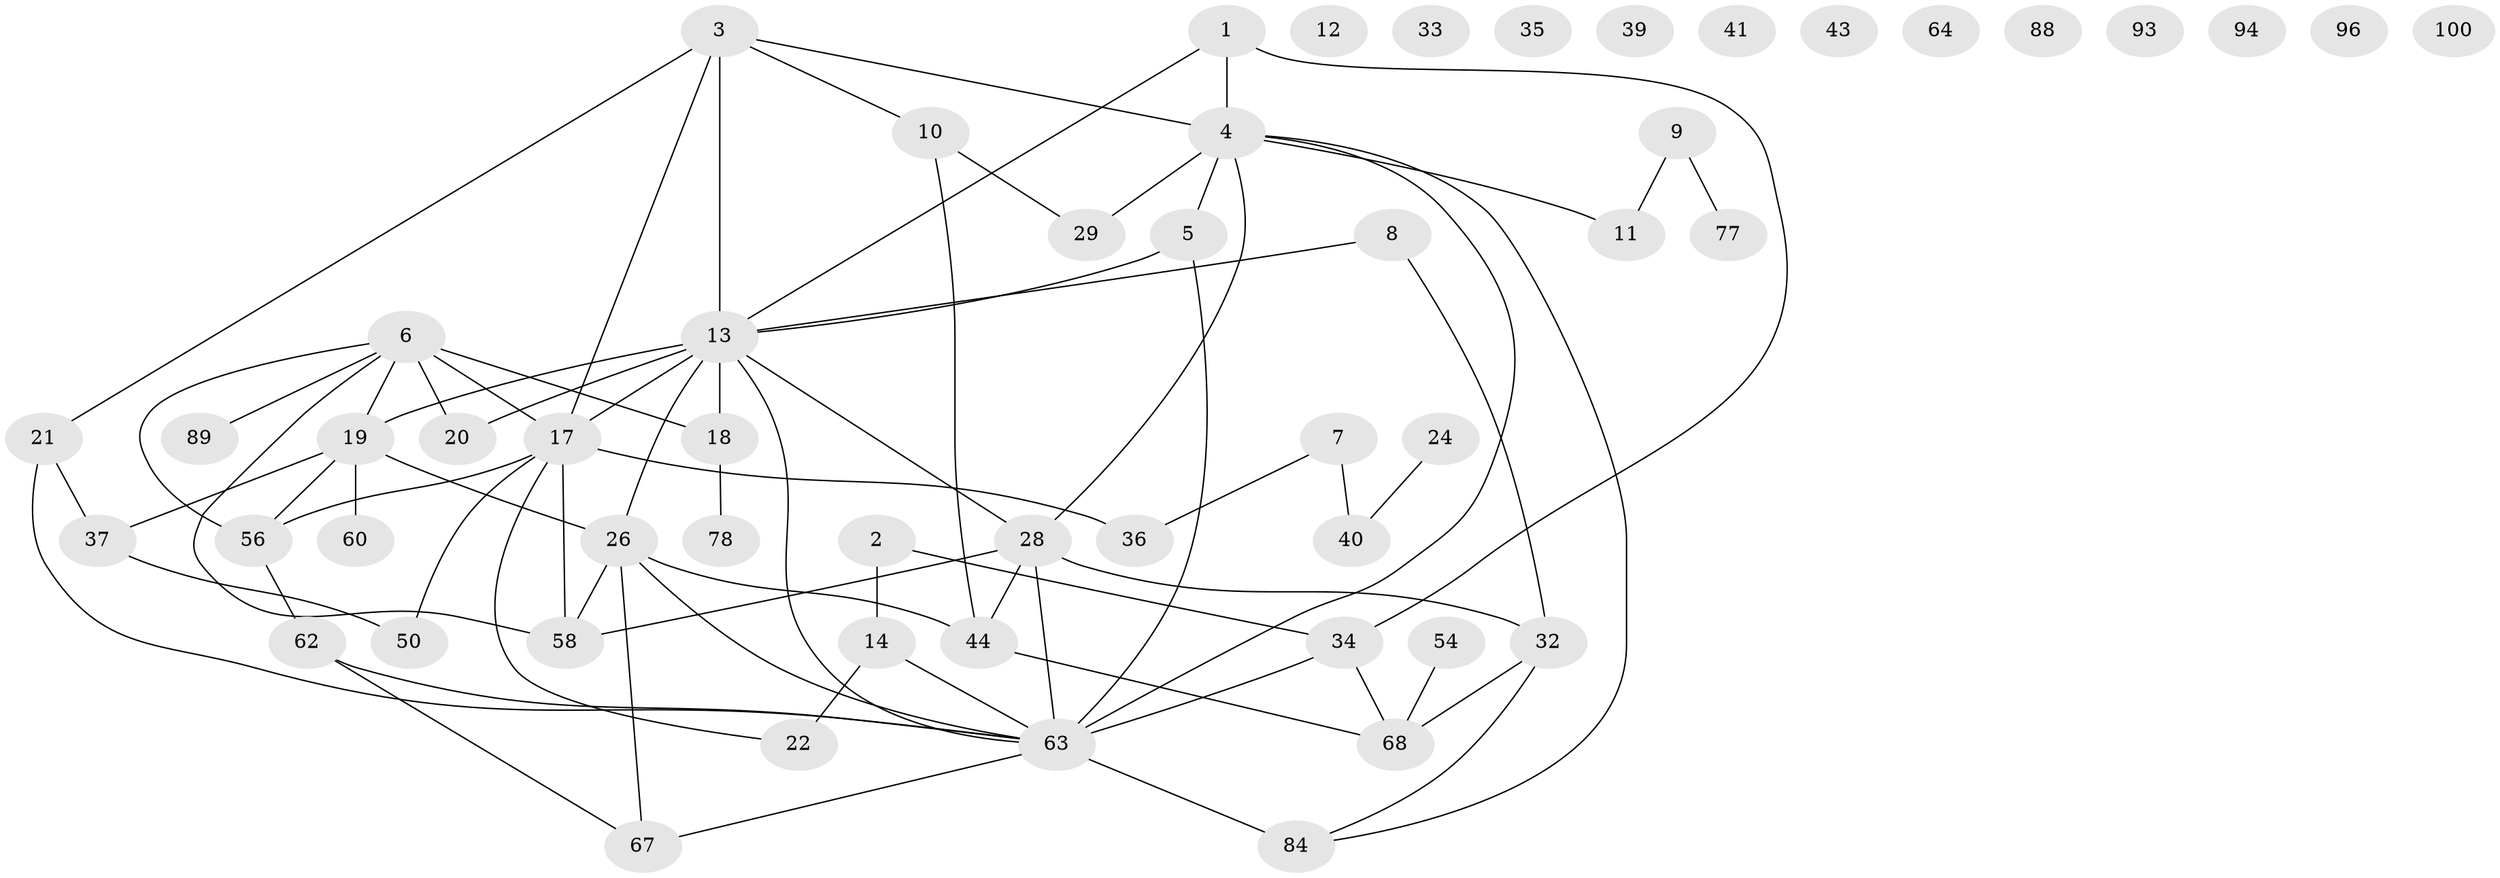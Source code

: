 // original degree distribution, {2: 0.24074074074074073, 1: 0.16666666666666666, 5: 0.05555555555555555, 3: 0.19444444444444445, 0: 0.10185185185185185, 6: 0.027777777777777776, 4: 0.2037037037037037, 7: 0.009259259259259259}
// Generated by graph-tools (version 1.1) at 2025/13/03/09/25 04:13:07]
// undirected, 54 vertices, 75 edges
graph export_dot {
graph [start="1"]
  node [color=gray90,style=filled];
  1 [super="+16"];
  2 [super="+65"];
  3 [super="+101+90+45+55"];
  4 [super="+107+72+38"];
  5 [super="+25"];
  6 [super="+97"];
  7 [super="+76"];
  8;
  9;
  10 [super="+51+98"];
  11 [super="+46"];
  12;
  13 [super="+15+80+70"];
  14 [super="+106"];
  17 [super="+85+42"];
  18;
  19 [super="+27"];
  20;
  21;
  22 [super="+48+23"];
  24;
  26 [super="+52"];
  28 [super="+30+69"];
  29;
  32 [super="+75"];
  33;
  34 [super="+47"];
  35;
  36 [super="+61"];
  37 [super="+79"];
  39 [super="+95"];
  40 [super="+108"];
  41;
  43;
  44;
  50;
  54;
  56 [super="+74"];
  58;
  60 [super="+81"];
  62 [super="+73"];
  63 [super="+66+87+71"];
  64;
  67 [super="+104"];
  68 [super="+82"];
  77;
  78;
  84;
  88;
  89 [super="+92"];
  93;
  94;
  96;
  100;
  1 -- 34;
  1 -- 13;
  1 -- 4;
  2 -- 34;
  2 -- 14;
  3 -- 13 [weight=2];
  3 -- 4 [weight=2];
  3 -- 10;
  3 -- 21;
  3 -- 17;
  4 -- 29;
  4 -- 28;
  4 -- 63;
  4 -- 5;
  4 -- 84;
  4 -- 11;
  5 -- 13;
  5 -- 63 [weight=2];
  6 -- 18;
  6 -- 19;
  6 -- 20 [weight=2];
  6 -- 56;
  6 -- 58;
  6 -- 89;
  6 -- 17;
  7 -- 40;
  7 -- 36;
  8 -- 32;
  8 -- 13;
  9 -- 77;
  9 -- 11;
  10 -- 44;
  10 -- 29;
  13 -- 20;
  13 -- 17 [weight=3];
  13 -- 18;
  13 -- 26;
  13 -- 63;
  13 -- 28;
  13 -- 19;
  14 -- 63;
  14 -- 22;
  17 -- 56;
  17 -- 50;
  17 -- 36;
  17 -- 58;
  17 -- 22;
  18 -- 78;
  19 -- 37 [weight=2];
  19 -- 56;
  19 -- 26;
  19 -- 60;
  21 -- 63;
  21 -- 37;
  24 -- 40;
  26 -- 44;
  26 -- 67;
  26 -- 58;
  26 -- 63;
  28 -- 32;
  28 -- 58;
  28 -- 44;
  28 -- 63;
  32 -- 84;
  32 -- 68;
  34 -- 63;
  34 -- 68;
  37 -- 50;
  44 -- 68;
  54 -- 68;
  56 -- 62;
  62 -- 67;
  62 -- 63;
  63 -- 67;
  63 -- 84 [weight=2];
}
